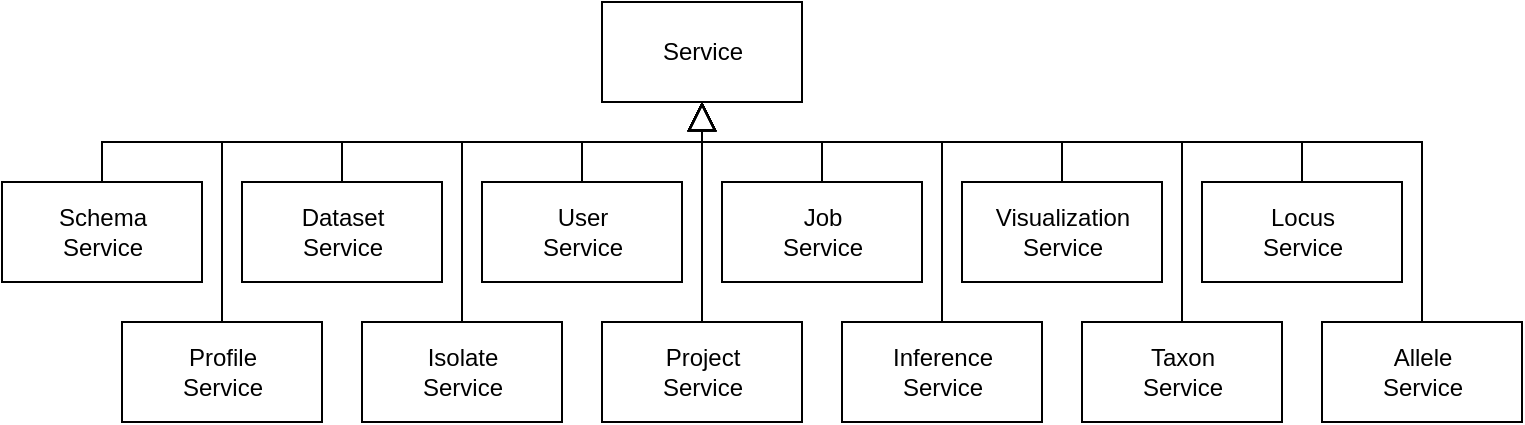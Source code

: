 <mxfile version="13.6.9" type="device"><diagram id="eJusH68WMPq2B4BQXrp7" name="Page-1"><mxGraphModel dx="1038" dy="631" grid="1" gridSize="10" guides="1" tooltips="1" connect="1" arrows="1" fold="1" page="1" pageScale="1" pageWidth="850" pageHeight="1100" math="0" shadow="0"><root><mxCell id="0"/><mxCell id="1" parent="0"/><mxCell id="4Nt0EUCVUsYHD37qEfIS-1" value="Service" style="html=1;" parent="1" vertex="1"><mxGeometry x="350" y="340" width="100" height="50" as="geometry"/></mxCell><mxCell id="4Nt0EUCVUsYHD37qEfIS-2" style="edgeStyle=orthogonalEdgeStyle;rounded=0;orthogonalLoop=1;jettySize=auto;html=1;exitX=0.5;exitY=0;exitDx=0;exitDy=0;entryX=0.5;entryY=1;entryDx=0;entryDy=0;endArrow=block;endFill=0;endSize=12;" parent="1" source="4Nt0EUCVUsYHD37qEfIS-3" target="4Nt0EUCVUsYHD37qEfIS-1" edge="1"><mxGeometry relative="1" as="geometry"/></mxCell><mxCell id="4Nt0EUCVUsYHD37qEfIS-3" value="User&lt;br&gt;Service" style="html=1;" parent="1" vertex="1"><mxGeometry x="290" y="430" width="100" height="50" as="geometry"/></mxCell><mxCell id="4Nt0EUCVUsYHD37qEfIS-4" style="edgeStyle=orthogonalEdgeStyle;rounded=0;orthogonalLoop=1;jettySize=auto;html=1;exitX=0.5;exitY=0;exitDx=0;exitDy=0;entryX=0.5;entryY=1;entryDx=0;entryDy=0;endArrow=block;endFill=0;endSize=12;" parent="1" source="4Nt0EUCVUsYHD37qEfIS-5" target="4Nt0EUCVUsYHD37qEfIS-1" edge="1"><mxGeometry relative="1" as="geometry"/></mxCell><mxCell id="4Nt0EUCVUsYHD37qEfIS-5" value="Project&lt;br&gt;Service" style="html=1;" parent="1" vertex="1"><mxGeometry x="350" y="500" width="100" height="50" as="geometry"/></mxCell><mxCell id="4Nt0EUCVUsYHD37qEfIS-6" style="edgeStyle=orthogonalEdgeStyle;rounded=0;orthogonalLoop=1;jettySize=auto;html=1;exitX=0.5;exitY=0;exitDx=0;exitDy=0;entryX=0.5;entryY=1;entryDx=0;entryDy=0;endArrow=block;endFill=0;endSize=12;" parent="1" source="4Nt0EUCVUsYHD37qEfIS-7" target="4Nt0EUCVUsYHD37qEfIS-1" edge="1"><mxGeometry relative="1" as="geometry"><Array as="points"><mxPoint x="640" y="410"/><mxPoint x="400" y="410"/></Array></mxGeometry></mxCell><mxCell id="4Nt0EUCVUsYHD37qEfIS-7" value="Taxon&lt;br&gt;Service" style="html=1;" parent="1" vertex="1"><mxGeometry x="590" y="500" width="100" height="50" as="geometry"/></mxCell><mxCell id="4Nt0EUCVUsYHD37qEfIS-8" style="edgeStyle=orthogonalEdgeStyle;rounded=0;orthogonalLoop=1;jettySize=auto;html=1;exitX=0.5;exitY=0;exitDx=0;exitDy=0;entryX=0.5;entryY=1;entryDx=0;entryDy=0;endArrow=block;endFill=0;endSize=12;" parent="1" source="4Nt0EUCVUsYHD37qEfIS-9" target="4Nt0EUCVUsYHD37qEfIS-1" edge="1"><mxGeometry relative="1" as="geometry"><Array as="points"><mxPoint x="700" y="410"/><mxPoint x="400" y="410"/></Array></mxGeometry></mxCell><mxCell id="4Nt0EUCVUsYHD37qEfIS-9" value="Locus&lt;br&gt;Service" style="html=1;" parent="1" vertex="1"><mxGeometry x="650" y="430" width="100" height="50" as="geometry"/></mxCell><mxCell id="4Nt0EUCVUsYHD37qEfIS-10" style="edgeStyle=orthogonalEdgeStyle;rounded=0;orthogonalLoop=1;jettySize=auto;html=1;exitX=0.5;exitY=0;exitDx=0;exitDy=0;entryX=0.5;entryY=1;entryDx=0;entryDy=0;endArrow=block;endFill=0;endSize=12;" parent="1" source="4Nt0EUCVUsYHD37qEfIS-11" target="4Nt0EUCVUsYHD37qEfIS-1" edge="1"><mxGeometry relative="1" as="geometry"><Array as="points"><mxPoint x="160" y="410"/><mxPoint x="400" y="410"/></Array></mxGeometry></mxCell><mxCell id="4Nt0EUCVUsYHD37qEfIS-11" value="Profile&lt;br&gt;Service" style="html=1;" parent="1" vertex="1"><mxGeometry x="110" y="500" width="100" height="50" as="geometry"/></mxCell><mxCell id="4Nt0EUCVUsYHD37qEfIS-12" style="edgeStyle=orthogonalEdgeStyle;rounded=0;orthogonalLoop=1;jettySize=auto;html=1;exitX=0.5;exitY=0;exitDx=0;exitDy=0;entryX=0.5;entryY=1;entryDx=0;entryDy=0;endArrow=block;endFill=0;endSize=12;" parent="1" source="4Nt0EUCVUsYHD37qEfIS-13" target="4Nt0EUCVUsYHD37qEfIS-1" edge="1"><mxGeometry relative="1" as="geometry"><Array as="points"><mxPoint x="220" y="410"/><mxPoint x="400" y="410"/></Array></mxGeometry></mxCell><mxCell id="4Nt0EUCVUsYHD37qEfIS-13" value="Dataset&lt;br&gt;Service" style="html=1;" parent="1" vertex="1"><mxGeometry x="170" y="430" width="100" height="50" as="geometry"/></mxCell><mxCell id="4Nt0EUCVUsYHD37qEfIS-14" style="edgeStyle=orthogonalEdgeStyle;rounded=0;orthogonalLoop=1;jettySize=auto;html=1;exitX=0.5;exitY=0;exitDx=0;exitDy=0;entryX=0.5;entryY=1;entryDx=0;entryDy=0;endArrow=block;endFill=0;endSize=12;" parent="1" source="4Nt0EUCVUsYHD37qEfIS-15" target="4Nt0EUCVUsYHD37qEfIS-1" edge="1"><mxGeometry relative="1" as="geometry"><Array as="points"><mxPoint x="100" y="410"/><mxPoint x="400" y="410"/></Array></mxGeometry></mxCell><mxCell id="4Nt0EUCVUsYHD37qEfIS-15" value="Schema&lt;br&gt;Service" style="html=1;" parent="1" vertex="1"><mxGeometry x="50" y="430" width="100" height="50" as="geometry"/></mxCell><mxCell id="4Nt0EUCVUsYHD37qEfIS-16" style="edgeStyle=orthogonalEdgeStyle;rounded=0;orthogonalLoop=1;jettySize=auto;html=1;exitX=0.5;exitY=0;exitDx=0;exitDy=0;entryX=0.5;entryY=1;entryDx=0;entryDy=0;endArrow=block;endFill=0;endSize=12;" parent="1" source="4Nt0EUCVUsYHD37qEfIS-17" target="4Nt0EUCVUsYHD37qEfIS-1" edge="1"><mxGeometry relative="1" as="geometry"><Array as="points"><mxPoint x="760" y="410"/><mxPoint x="400" y="410"/></Array></mxGeometry></mxCell><mxCell id="4Nt0EUCVUsYHD37qEfIS-17" value="Allele&lt;br&gt;Service" style="html=1;" parent="1" vertex="1"><mxGeometry x="710" y="500" width="100" height="50" as="geometry"/></mxCell><mxCell id="4Nt0EUCVUsYHD37qEfIS-18" style="edgeStyle=orthogonalEdgeStyle;rounded=0;orthogonalLoop=1;jettySize=auto;html=1;exitX=0.5;exitY=0;exitDx=0;exitDy=0;entryX=0.5;entryY=1;entryDx=0;entryDy=0;endArrow=block;endFill=0;endSize=12;" parent="1" source="4Nt0EUCVUsYHD37qEfIS-19" target="4Nt0EUCVUsYHD37qEfIS-1" edge="1"><mxGeometry relative="1" as="geometry"><Array as="points"><mxPoint x="280" y="410"/><mxPoint x="400" y="410"/></Array></mxGeometry></mxCell><mxCell id="4Nt0EUCVUsYHD37qEfIS-19" value="Isolate&lt;br&gt;Service" style="html=1;" parent="1" vertex="1"><mxGeometry x="230" y="500" width="100" height="50" as="geometry"/></mxCell><mxCell id="4Nt0EUCVUsYHD37qEfIS-20" style="edgeStyle=orthogonalEdgeStyle;rounded=0;orthogonalLoop=1;jettySize=auto;html=1;exitX=0.5;exitY=0;exitDx=0;exitDy=0;entryX=0.5;entryY=1;entryDx=0;entryDy=0;endArrow=block;endFill=0;endSize=12;" parent="1" source="4Nt0EUCVUsYHD37qEfIS-21" target="4Nt0EUCVUsYHD37qEfIS-1" edge="1"><mxGeometry relative="1" as="geometry"><Array as="points"><mxPoint x="520" y="410"/><mxPoint x="400" y="410"/></Array></mxGeometry></mxCell><mxCell id="4Nt0EUCVUsYHD37qEfIS-21" value="Inference&lt;br&gt;Service" style="html=1;" parent="1" vertex="1"><mxGeometry x="470" y="500" width="100" height="50" as="geometry"/></mxCell><mxCell id="4Nt0EUCVUsYHD37qEfIS-22" style="edgeStyle=orthogonalEdgeStyle;rounded=0;orthogonalLoop=1;jettySize=auto;html=1;exitX=0.5;exitY=0;exitDx=0;exitDy=0;entryX=0.5;entryY=1;entryDx=0;entryDy=0;endArrow=block;endFill=0;endSize=12;" parent="1" source="4Nt0EUCVUsYHD37qEfIS-23" target="4Nt0EUCVUsYHD37qEfIS-1" edge="1"><mxGeometry relative="1" as="geometry"><Array as="points"><mxPoint x="580" y="410"/><mxPoint x="400" y="410"/></Array></mxGeometry></mxCell><mxCell id="4Nt0EUCVUsYHD37qEfIS-23" value="Visualization&lt;br&gt;Service" style="html=1;" parent="1" vertex="1"><mxGeometry x="530" y="430" width="100" height="50" as="geometry"/></mxCell><mxCell id="4Nt0EUCVUsYHD37qEfIS-24" style="edgeStyle=orthogonalEdgeStyle;rounded=0;orthogonalLoop=1;jettySize=auto;html=1;exitX=0.5;exitY=0;exitDx=0;exitDy=0;entryX=0.5;entryY=1;entryDx=0;entryDy=0;endArrow=block;endFill=0;endSize=12;" parent="1" source="4Nt0EUCVUsYHD37qEfIS-25" target="4Nt0EUCVUsYHD37qEfIS-1" edge="1"><mxGeometry relative="1" as="geometry"/></mxCell><mxCell id="4Nt0EUCVUsYHD37qEfIS-25" value="Job&lt;br&gt;Service" style="html=1;" parent="1" vertex="1"><mxGeometry x="410" y="430" width="100" height="50" as="geometry"/></mxCell></root></mxGraphModel></diagram></mxfile>